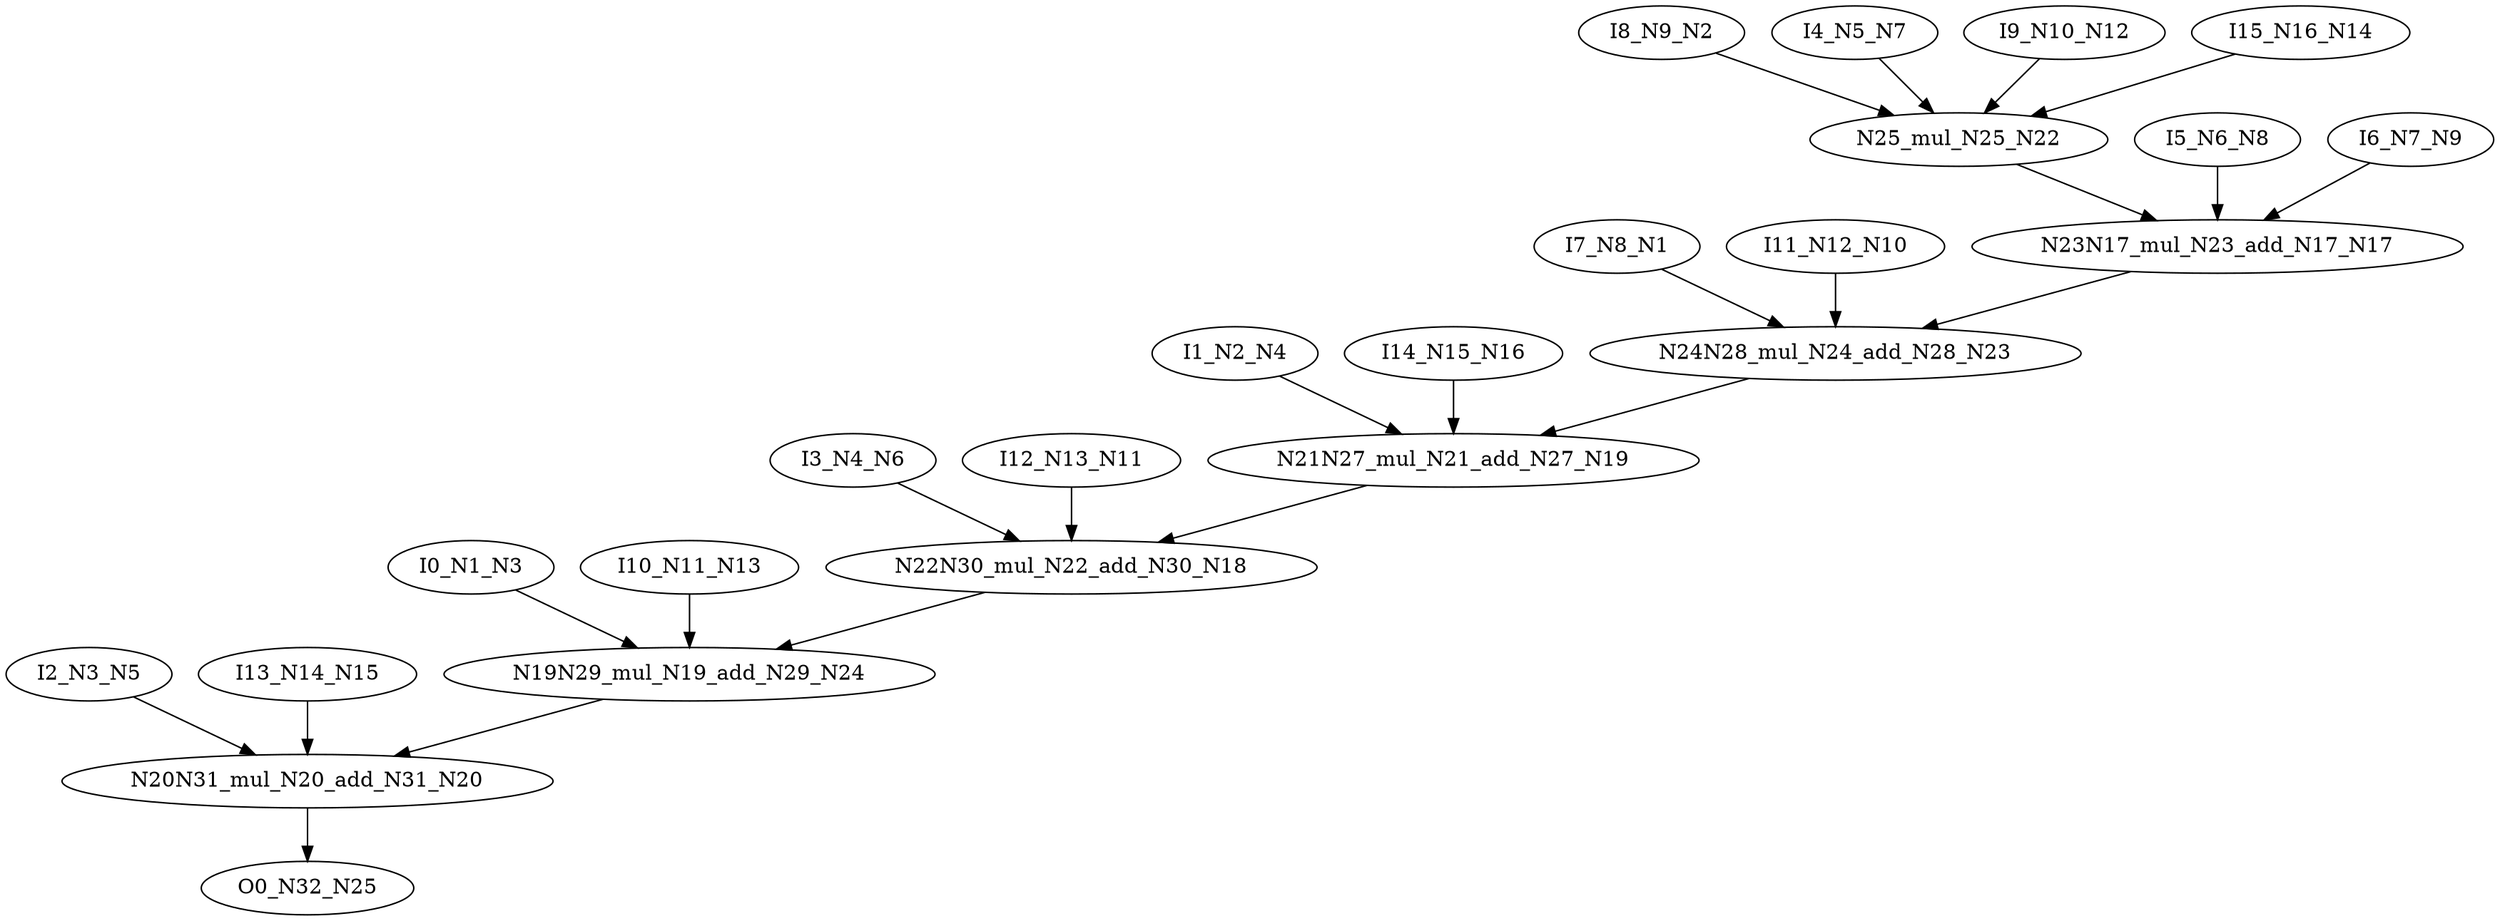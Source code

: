 digraph graphname {
N23 [color="black", ntype="operation", label="N24N28_mul_N24_add_N28_N23"];
N22 [color="black", ntype="operation", label="N25_mul_N25_N22"];
N20 [color="black", ntype="operation", label="N20N31_mul_N20_add_N31_N20"];
N25 [color="black", ntype="outvar", label="O0_N32_N25"];
N24 [color="black", ntype="operation", label="N19N29_mul_N19_add_N29_N24"];
N8 [color="black", ntype="invar", label="I5_N6_N8"];
N9 [color="black", ntype="invar", label="I6_N7_N9"];
N1 [color="black", ntype="invar", label="I7_N8_N1"];
N2 [color="black", ntype="invar", label="I8_N9_N2"];
N3 [color="black", ntype="invar", label="I0_N1_N3"];
N4 [color="black", ntype="invar", label="I1_N2_N4"];
N5 [color="black", ntype="invar", label="I2_N3_N5"];
N6 [color="black", ntype="invar", label="I3_N4_N6"];
N7 [color="black", ntype="invar", label="I4_N5_N7"];
N12 [color="black", ntype="invar", label="I9_N10_N12"];
N13 [color="black", ntype="invar", label="I10_N11_N13"];
N10 [color="black", ntype="invar", label="I11_N12_N10"];
N11 [color="black", ntype="invar", label="I12_N13_N11"];
N16 [color="black", ntype="invar", label="I14_N15_N16"];
N17 [color="black", ntype="operation", label="N23N17_mul_N23_add_N17_N17"];
N14 [color="black", ntype="invar", label="I15_N16_N14"];
N15 [color="black", ntype="invar", label="I13_N14_N15"];
N18 [color="black", ntype="operation", label="N22N30_mul_N22_add_N30_N18"];
N19 [color="black", ntype="operation", label="N21N27_mul_N21_add_N27_N19"];
N23 -> N19;
N22 -> N17;
N20 -> N25;
N24 -> N20;
N8 -> N17;
N9 -> N17;
N1 -> N23;
N2 -> N22;
N3 -> N24;
N4 -> N19;
N5 -> N20;
N6 -> N18;
N7 -> N22;
N12 -> N22;
N13 -> N24;
N10 -> N23;
N11 -> N18;
N16 -> N19;
N17 -> N23;
N14 -> N22;
N15 -> N20;
N18 -> N24;
N19 -> N18;
}
